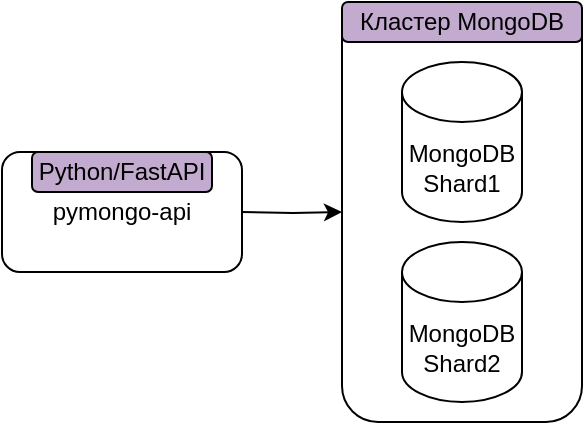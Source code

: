 <mxfile version="26.0.16">
  <diagram name="Page-1" id="-H_mtQnk-PTXWXPvYvuk">
    <mxGraphModel dx="978" dy="627" grid="1" gridSize="10" guides="1" tooltips="1" connect="1" arrows="1" fold="1" page="1" pageScale="1" pageWidth="1169" pageHeight="827" math="0" shadow="0">
      <root>
        <mxCell id="0" />
        <mxCell id="1" parent="0" />
        <mxCell id="KfQlC190rniyqcRQu9Dt-3" style="edgeStyle=orthogonalEdgeStyle;rounded=0;orthogonalLoop=1;jettySize=auto;html=1;entryX=0;entryY=0.5;entryDx=0;entryDy=0;" edge="1" parent="1" target="KfQlC190rniyqcRQu9Dt-1">
          <mxGeometry relative="1" as="geometry">
            <mxPoint x="480" y="315" as="sourcePoint" />
          </mxGeometry>
        </mxCell>
        <mxCell id="KfQlC190rniyqcRQu9Dt-1" value="" style="rounded=1;whiteSpace=wrap;html=1;container=0;" vertex="1" parent="1">
          <mxGeometry x="530" y="210" width="120" height="210" as="geometry" />
        </mxCell>
        <mxCell id="G3-WlmavTiaUBLaB6pQu-1" value="MongoDB&lt;div&gt;Shard2&lt;/div&gt;" style="shape=cylinder3;whiteSpace=wrap;html=1;boundedLbl=1;backgroundOutline=1;size=15;container=0;" parent="1" vertex="1">
          <mxGeometry x="560" y="330" width="60" height="80" as="geometry" />
        </mxCell>
        <mxCell id="zA23MoTUsTF4_91t8viU-2" value="MongoDB&lt;div&gt;Shard1&lt;/div&gt;" style="shape=cylinder3;whiteSpace=wrap;html=1;boundedLbl=1;backgroundOutline=1;size=15;container=0;" parent="1" vertex="1">
          <mxGeometry x="560" y="240" width="60" height="80" as="geometry" />
        </mxCell>
        <mxCell id="KfQlC190rniyqcRQu9Dt-4" value="Кластер MongoDB" style="rounded=1;whiteSpace=wrap;html=1;fillColor=#C3ABD0;" vertex="1" parent="1">
          <mxGeometry x="530" y="210" width="120" height="20" as="geometry" />
        </mxCell>
        <mxCell id="KfQlC190rniyqcRQu9Dt-5" value="pymongo-api" style="rounded=1;whiteSpace=wrap;html=1;" vertex="1" parent="1">
          <mxGeometry x="360" y="285" width="120" height="60" as="geometry" />
        </mxCell>
        <mxCell id="KfQlC190rniyqcRQu9Dt-6" value="Python/FastAPI" style="rounded=1;whiteSpace=wrap;html=1;fillColor=#C3ABD0;" vertex="1" parent="1">
          <mxGeometry x="375" y="285" width="90" height="20" as="geometry" />
        </mxCell>
      </root>
    </mxGraphModel>
  </diagram>
</mxfile>
